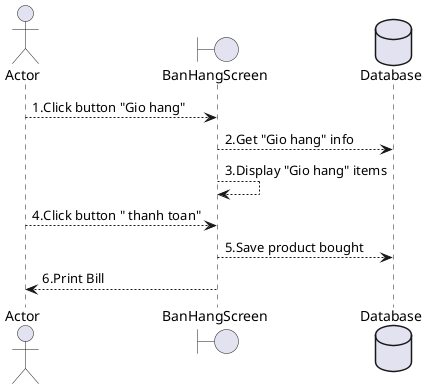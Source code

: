 @startuml BanHang

actor Actor 
boundary BanHangScreen 
database Database 

Actor --> BanHangScreen: 1.Click button "Gio hang"
BanHangScreen  --> Database: 2.Get "Gio hang" info
BanHangScreen  --> BanHangScreen : 3.Display "Gio hang" items
Actor --> BanHangScreen : 4.Click button " thanh toan"
BanHangScreen --> Database: 5.Save product bought
BanHangScreen --> Actor: 6.Print Bill

@enduml